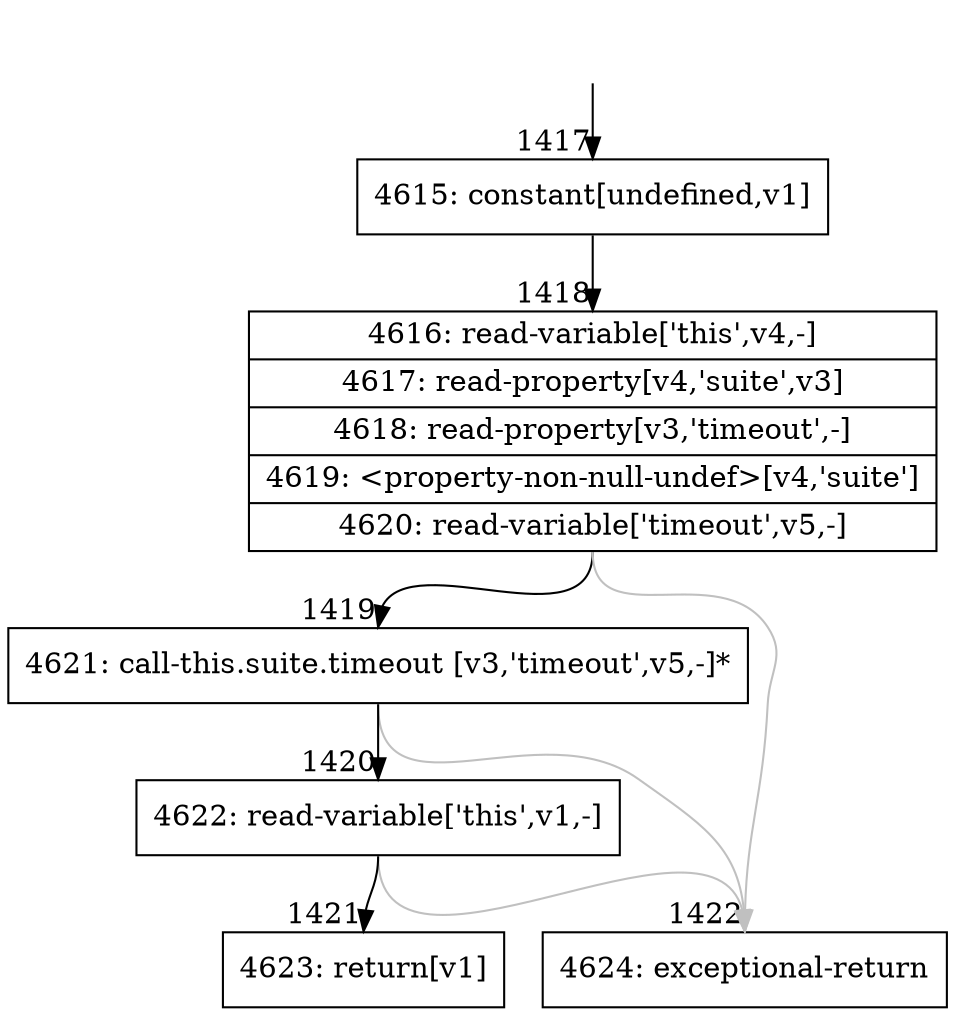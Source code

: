digraph {
rankdir="TD"
BB_entry135[shape=none,label=""];
BB_entry135 -> BB1417 [tailport=s, headport=n, headlabel="    1417"]
BB1417 [shape=record label="{4615: constant[undefined,v1]}" ] 
BB1417 -> BB1418 [tailport=s, headport=n, headlabel="      1418"]
BB1418 [shape=record label="{4616: read-variable['this',v4,-]|4617: read-property[v4,'suite',v3]|4618: read-property[v3,'timeout',-]|4619: \<property-non-null-undef\>[v4,'suite']|4620: read-variable['timeout',v5,-]}" ] 
BB1418 -> BB1419 [tailport=s, headport=n, headlabel="      1419"]
BB1418 -> BB1422 [tailport=s, headport=n, color=gray, headlabel="      1422"]
BB1419 [shape=record label="{4621: call-this.suite.timeout [v3,'timeout',v5,-]*}" ] 
BB1419 -> BB1420 [tailport=s, headport=n, headlabel="      1420"]
BB1419 -> BB1422 [tailport=s, headport=n, color=gray]
BB1420 [shape=record label="{4622: read-variable['this',v1,-]}" ] 
BB1420 -> BB1421 [tailport=s, headport=n, headlabel="      1421"]
BB1420 -> BB1422 [tailport=s, headport=n, color=gray]
BB1421 [shape=record label="{4623: return[v1]}" ] 
BB1422 [shape=record label="{4624: exceptional-return}" ] 
//#$~ 1755
}
